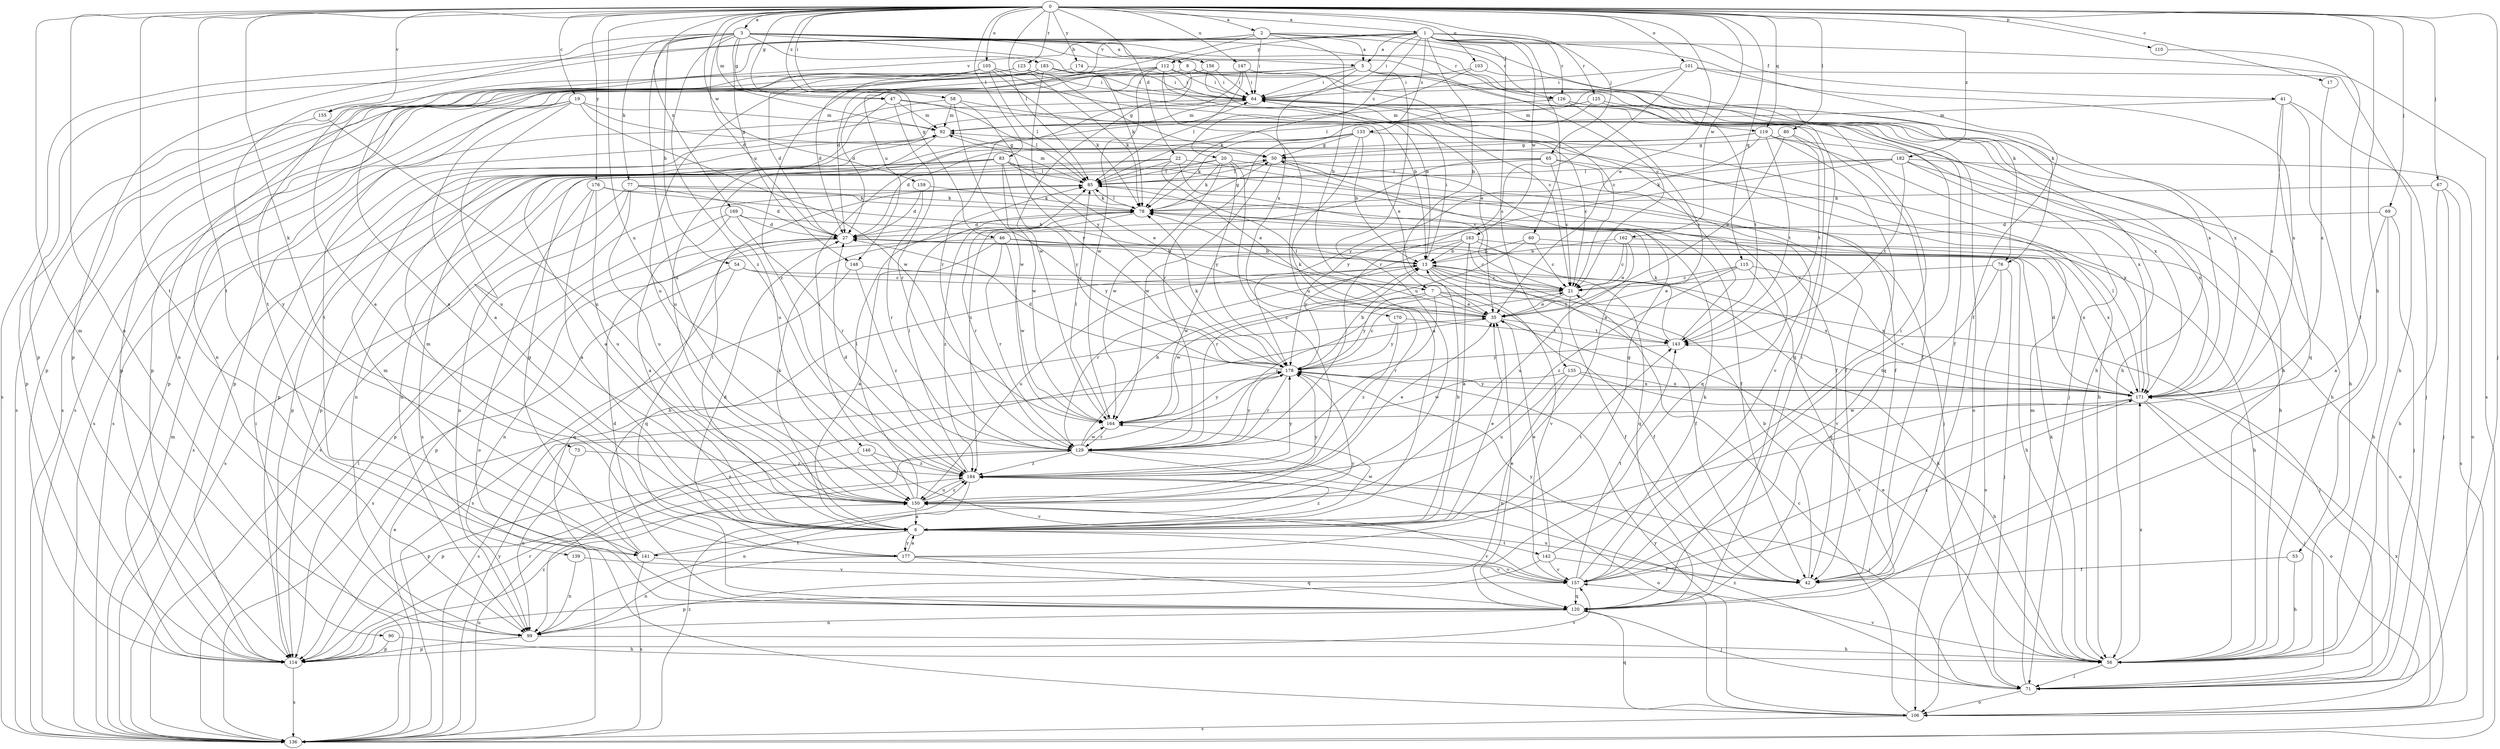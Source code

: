 strict digraph  {
0;
1;
2;
3;
5;
6;
7;
8;
13;
17;
19;
20;
21;
22;
27;
35;
41;
42;
46;
47;
50;
53;
54;
56;
58;
60;
64;
65;
67;
69;
71;
73;
76;
77;
78;
80;
83;
85;
90;
92;
99;
101;
103;
105;
106;
110;
112;
114;
115;
119;
120;
123;
125;
126;
129;
133;
135;
136;
139;
141;
142;
143;
146;
147;
148;
150;
155;
156;
157;
159;
162;
163;
164;
169;
170;
171;
174;
176;
177;
178;
182;
183;
184;
0 -> 1  [label=a];
0 -> 2  [label=a];
0 -> 3  [label=a];
0 -> 17  [label=c];
0 -> 19  [label=c];
0 -> 22  [label=d];
0 -> 35  [label=e];
0 -> 46  [label=g];
0 -> 47  [label=g];
0 -> 53  [label=h];
0 -> 58  [label=i];
0 -> 65  [label=j];
0 -> 67  [label=j];
0 -> 69  [label=j];
0 -> 71  [label=j];
0 -> 73  [label=k];
0 -> 80  [label=l];
0 -> 83  [label=l];
0 -> 85  [label=l];
0 -> 90  [label=m];
0 -> 92  [label=m];
0 -> 99  [label=n];
0 -> 101  [label=o];
0 -> 103  [label=o];
0 -> 105  [label=o];
0 -> 110  [label=p];
0 -> 115  [label=q];
0 -> 119  [label=q];
0 -> 123  [label=r];
0 -> 139  [label=t];
0 -> 141  [label=t];
0 -> 146  [label=u];
0 -> 147  [label=u];
0 -> 155  [label=v];
0 -> 159  [label=w];
0 -> 162  [label=w];
0 -> 169  [label=x];
0 -> 174  [label=y];
0 -> 176  [label=y];
0 -> 182  [label=z];
1 -> 5  [label=a];
1 -> 7  [label=b];
1 -> 20  [label=c];
1 -> 27  [label=d];
1 -> 41  [label=f];
1 -> 42  [label=f];
1 -> 60  [label=i];
1 -> 64  [label=i];
1 -> 112  [label=p];
1 -> 114  [label=p];
1 -> 125  [label=r];
1 -> 126  [label=r];
1 -> 133  [label=s];
1 -> 135  [label=s];
1 -> 136  [label=s];
1 -> 155  [label=v];
1 -> 163  [label=w];
2 -> 5  [label=a];
2 -> 7  [label=b];
2 -> 64  [label=i];
2 -> 76  [label=k];
2 -> 114  [label=p];
2 -> 126  [label=r];
2 -> 141  [label=t];
2 -> 148  [label=u];
3 -> 5  [label=a];
3 -> 8  [label=b];
3 -> 21  [label=c];
3 -> 27  [label=d];
3 -> 47  [label=g];
3 -> 54  [label=h];
3 -> 76  [label=k];
3 -> 77  [label=k];
3 -> 78  [label=k];
3 -> 126  [label=r];
3 -> 136  [label=s];
3 -> 148  [label=u];
3 -> 150  [label=u];
3 -> 156  [label=v];
3 -> 177  [label=y];
3 -> 183  [label=z];
3 -> 184  [label=z];
5 -> 64  [label=i];
5 -> 114  [label=p];
5 -> 119  [label=q];
5 -> 141  [label=t];
5 -> 150  [label=u];
5 -> 170  [label=x];
5 -> 171  [label=x];
6 -> 13  [label=b];
6 -> 35  [label=e];
6 -> 78  [label=k];
6 -> 85  [label=l];
6 -> 141  [label=t];
6 -> 142  [label=t];
6 -> 143  [label=t];
6 -> 157  [label=v];
6 -> 164  [label=w];
6 -> 177  [label=y];
6 -> 184  [label=z];
7 -> 35  [label=e];
7 -> 42  [label=f];
7 -> 71  [label=j];
7 -> 129  [label=r];
7 -> 164  [label=w];
7 -> 178  [label=y];
8 -> 56  [label=h];
8 -> 64  [label=i];
8 -> 136  [label=s];
8 -> 164  [label=w];
13 -> 21  [label=c];
13 -> 42  [label=f];
13 -> 56  [label=h];
13 -> 64  [label=i];
13 -> 129  [label=r];
13 -> 143  [label=t];
13 -> 150  [label=u];
13 -> 157  [label=v];
17 -> 171  [label=x];
19 -> 6  [label=a];
19 -> 50  [label=g];
19 -> 92  [label=m];
19 -> 114  [label=p];
19 -> 136  [label=s];
19 -> 150  [label=u];
19 -> 164  [label=w];
20 -> 42  [label=f];
20 -> 78  [label=k];
20 -> 85  [label=l];
20 -> 99  [label=n];
20 -> 164  [label=w];
20 -> 178  [label=y];
20 -> 184  [label=z];
21 -> 35  [label=e];
21 -> 42  [label=f];
21 -> 129  [label=r];
22 -> 21  [label=c];
22 -> 35  [label=e];
22 -> 71  [label=j];
22 -> 85  [label=l];
22 -> 99  [label=n];
22 -> 114  [label=p];
27 -> 13  [label=b];
27 -> 56  [label=h];
27 -> 114  [label=p];
27 -> 120  [label=q];
35 -> 78  [label=k];
35 -> 85  [label=l];
35 -> 99  [label=n];
35 -> 143  [label=t];
41 -> 56  [label=h];
41 -> 71  [label=j];
41 -> 92  [label=m];
41 -> 120  [label=q];
41 -> 171  [label=x];
42 -> 13  [label=b];
42 -> 150  [label=u];
42 -> 178  [label=y];
46 -> 6  [label=a];
46 -> 13  [label=b];
46 -> 99  [label=n];
46 -> 129  [label=r];
46 -> 164  [label=w];
46 -> 171  [label=x];
47 -> 71  [label=j];
47 -> 85  [label=l];
47 -> 92  [label=m];
47 -> 129  [label=r];
47 -> 150  [label=u];
50 -> 85  [label=l];
50 -> 120  [label=q];
50 -> 157  [label=v];
50 -> 164  [label=w];
53 -> 42  [label=f];
53 -> 56  [label=h];
54 -> 21  [label=c];
54 -> 120  [label=q];
54 -> 136  [label=s];
54 -> 171  [label=x];
56 -> 35  [label=e];
56 -> 71  [label=j];
56 -> 78  [label=k];
56 -> 157  [label=v];
56 -> 171  [label=x];
58 -> 35  [label=e];
58 -> 92  [label=m];
58 -> 136  [label=s];
58 -> 164  [label=w];
58 -> 178  [label=y];
60 -> 13  [label=b];
60 -> 21  [label=c];
60 -> 106  [label=o];
60 -> 129  [label=r];
64 -> 92  [label=m];
64 -> 114  [label=p];
64 -> 120  [label=q];
64 -> 171  [label=x];
65 -> 21  [label=c];
65 -> 42  [label=f];
65 -> 85  [label=l];
65 -> 136  [label=s];
65 -> 171  [label=x];
65 -> 184  [label=z];
67 -> 56  [label=h];
67 -> 71  [label=j];
67 -> 78  [label=k];
67 -> 136  [label=s];
69 -> 6  [label=a];
69 -> 27  [label=d];
69 -> 56  [label=h];
69 -> 71  [label=j];
71 -> 92  [label=m];
71 -> 106  [label=o];
71 -> 184  [label=z];
73 -> 99  [label=n];
73 -> 184  [label=z];
76 -> 21  [label=c];
76 -> 71  [label=j];
76 -> 106  [label=o];
76 -> 157  [label=v];
77 -> 27  [label=d];
77 -> 42  [label=f];
77 -> 78  [label=k];
77 -> 99  [label=n];
77 -> 136  [label=s];
77 -> 150  [label=u];
78 -> 27  [label=d];
78 -> 50  [label=g];
78 -> 85  [label=l];
78 -> 129  [label=r];
78 -> 184  [label=z];
80 -> 35  [label=e];
80 -> 42  [label=f];
80 -> 50  [label=g];
80 -> 143  [label=t];
83 -> 6  [label=a];
83 -> 35  [label=e];
83 -> 42  [label=f];
83 -> 85  [label=l];
83 -> 114  [label=p];
83 -> 136  [label=s];
83 -> 164  [label=w];
83 -> 178  [label=y];
85 -> 78  [label=k];
85 -> 92  [label=m];
90 -> 56  [label=h];
90 -> 114  [label=p];
92 -> 50  [label=g];
92 -> 150  [label=u];
99 -> 56  [label=h];
99 -> 114  [label=p];
101 -> 56  [label=h];
101 -> 64  [label=i];
101 -> 85  [label=l];
101 -> 129  [label=r];
101 -> 171  [label=x];
103 -> 64  [label=i];
103 -> 78  [label=k];
103 -> 171  [label=x];
105 -> 6  [label=a];
105 -> 13  [label=b];
105 -> 27  [label=d];
105 -> 64  [label=i];
105 -> 78  [label=k];
105 -> 85  [label=l];
105 -> 136  [label=s];
106 -> 21  [label=c];
106 -> 120  [label=q];
106 -> 136  [label=s];
106 -> 171  [label=x];
106 -> 178  [label=y];
110 -> 42  [label=f];
112 -> 27  [label=d];
112 -> 35  [label=e];
112 -> 56  [label=h];
112 -> 64  [label=i];
112 -> 99  [label=n];
112 -> 114  [label=p];
112 -> 150  [label=u];
112 -> 164  [label=w];
114 -> 129  [label=r];
114 -> 136  [label=s];
114 -> 157  [label=v];
114 -> 184  [label=z];
115 -> 21  [label=c];
115 -> 35  [label=e];
115 -> 120  [label=q];
115 -> 171  [label=x];
115 -> 184  [label=z];
119 -> 27  [label=d];
119 -> 50  [label=g];
119 -> 56  [label=h];
119 -> 120  [label=q];
119 -> 143  [label=t];
119 -> 171  [label=x];
119 -> 178  [label=y];
120 -> 27  [label=d];
120 -> 35  [label=e];
120 -> 64  [label=i];
120 -> 71  [label=j];
120 -> 92  [label=m];
120 -> 99  [label=n];
123 -> 6  [label=a];
123 -> 50  [label=g];
123 -> 64  [label=i];
123 -> 78  [label=k];
123 -> 114  [label=p];
125 -> 42  [label=f];
125 -> 92  [label=m];
125 -> 106  [label=o];
125 -> 129  [label=r];
126 -> 6  [label=a];
126 -> 92  [label=m];
126 -> 143  [label=t];
126 -> 157  [label=v];
129 -> 13  [label=b];
129 -> 71  [label=j];
129 -> 106  [label=o];
129 -> 114  [label=p];
129 -> 164  [label=w];
129 -> 178  [label=y];
129 -> 184  [label=z];
133 -> 6  [label=a];
133 -> 13  [label=b];
133 -> 21  [label=c];
133 -> 50  [label=g];
133 -> 56  [label=h];
133 -> 78  [label=k];
133 -> 114  [label=p];
133 -> 136  [label=s];
135 -> 56  [label=h];
135 -> 99  [label=n];
135 -> 150  [label=u];
135 -> 164  [label=w];
135 -> 171  [label=x];
136 -> 35  [label=e];
136 -> 64  [label=i];
136 -> 85  [label=l];
136 -> 92  [label=m];
136 -> 150  [label=u];
136 -> 178  [label=y];
136 -> 184  [label=z];
139 -> 99  [label=n];
139 -> 157  [label=v];
141 -> 13  [label=b];
141 -> 50  [label=g];
141 -> 136  [label=s];
141 -> 157  [label=v];
141 -> 178  [label=y];
142 -> 35  [label=e];
142 -> 42  [label=f];
142 -> 64  [label=i];
142 -> 114  [label=p];
142 -> 157  [label=v];
143 -> 64  [label=i];
143 -> 78  [label=k];
143 -> 178  [label=y];
146 -> 114  [label=p];
146 -> 157  [label=v];
146 -> 184  [label=z];
147 -> 21  [label=c];
147 -> 64  [label=i];
147 -> 85  [label=l];
147 -> 129  [label=r];
148 -> 21  [label=c];
148 -> 136  [label=s];
148 -> 184  [label=z];
150 -> 6  [label=a];
150 -> 64  [label=i];
150 -> 85  [label=l];
150 -> 178  [label=y];
150 -> 184  [label=z];
155 -> 114  [label=p];
155 -> 150  [label=u];
156 -> 21  [label=c];
156 -> 64  [label=i];
156 -> 136  [label=s];
157 -> 78  [label=k];
157 -> 120  [label=q];
157 -> 143  [label=t];
157 -> 171  [label=x];
159 -> 27  [label=d];
159 -> 78  [label=k];
159 -> 129  [label=r];
162 -> 13  [label=b];
162 -> 21  [label=c];
162 -> 35  [label=e];
162 -> 56  [label=h];
162 -> 150  [label=u];
163 -> 6  [label=a];
163 -> 13  [label=b];
163 -> 21  [label=c];
163 -> 120  [label=q];
163 -> 164  [label=w];
163 -> 171  [label=x];
163 -> 178  [label=y];
164 -> 85  [label=l];
164 -> 129  [label=r];
164 -> 178  [label=y];
169 -> 6  [label=a];
169 -> 27  [label=d];
169 -> 114  [label=p];
169 -> 129  [label=r];
169 -> 178  [label=y];
170 -> 143  [label=t];
170 -> 178  [label=y];
170 -> 184  [label=z];
171 -> 27  [label=d];
171 -> 71  [label=j];
171 -> 85  [label=l];
171 -> 106  [label=o];
171 -> 143  [label=t];
171 -> 157  [label=v];
171 -> 164  [label=w];
171 -> 178  [label=y];
174 -> 64  [label=i];
174 -> 184  [label=z];
176 -> 6  [label=a];
176 -> 13  [label=b];
176 -> 78  [label=k];
176 -> 106  [label=o];
176 -> 150  [label=u];
177 -> 6  [label=a];
177 -> 27  [label=d];
177 -> 50  [label=g];
177 -> 92  [label=m];
177 -> 99  [label=n];
177 -> 120  [label=q];
177 -> 157  [label=v];
178 -> 13  [label=b];
178 -> 21  [label=c];
178 -> 27  [label=d];
178 -> 78  [label=k];
178 -> 129  [label=r];
178 -> 136  [label=s];
178 -> 171  [label=x];
182 -> 56  [label=h];
182 -> 78  [label=k];
182 -> 85  [label=l];
182 -> 106  [label=o];
182 -> 143  [label=t];
182 -> 171  [label=x];
182 -> 178  [label=y];
183 -> 13  [label=b];
183 -> 27  [label=d];
183 -> 56  [label=h];
183 -> 64  [label=i];
183 -> 99  [label=n];
183 -> 150  [label=u];
183 -> 178  [label=y];
184 -> 27  [label=d];
184 -> 35  [label=e];
184 -> 85  [label=l];
184 -> 99  [label=n];
184 -> 150  [label=u];
184 -> 178  [label=y];
}
